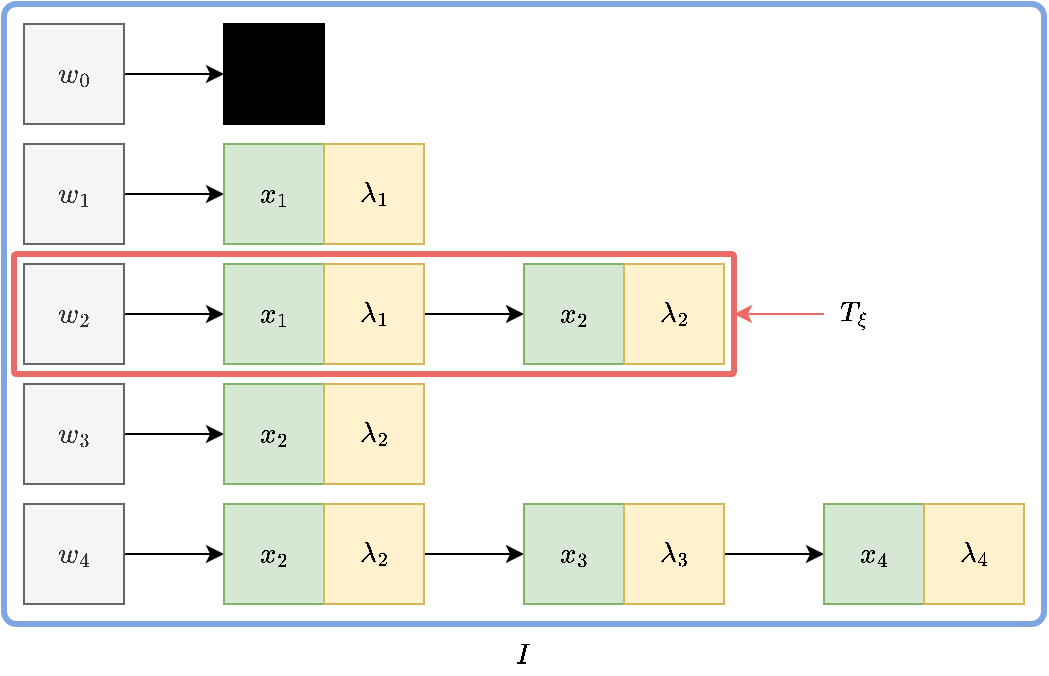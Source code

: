 <mxfile version="13.10.8" type="device"><diagram id="aeSJ24OG5-nnAgmoRx0Q" name="Page-1"><mxGraphModel dx="1148" dy="767" grid="1" gridSize="10" guides="1" tooltips="1" connect="1" arrows="1" fold="1" page="1" pageScale="1" pageWidth="850" pageHeight="1100" math="1" shadow="0"><root><mxCell id="0"/><mxCell id="1" parent="0"/><mxCell id="-epilC8N3mzQ5pso-IhS-39" value="" style="rounded=1;whiteSpace=wrap;html=1;arcSize=2;strokeWidth=3;strokeColor=#7EA6E0;" vertex="1" parent="1"><mxGeometry x="30" y="30" width="520" height="310" as="geometry"/></mxCell><mxCell id="-epilC8N3mzQ5pso-IhS-42" value="" style="edgeStyle=orthogonalEdgeStyle;rounded=0;orthogonalLoop=1;jettySize=auto;html=1;strokeColor=#EA6B66;" edge="1" parent="1" source="-epilC8N3mzQ5pso-IhS-41" target="-epilC8N3mzQ5pso-IhS-40"><mxGeometry relative="1" as="geometry"/></mxCell><mxCell id="-epilC8N3mzQ5pso-IhS-40" value="" style="rounded=1;whiteSpace=wrap;html=1;arcSize=2;strokeWidth=3;strokeColor=#EA6B66;" vertex="1" parent="1"><mxGeometry x="35" y="155" width="360" height="60" as="geometry"/></mxCell><mxCell id="-epilC8N3mzQ5pso-IhS-8" value="" style="edgeStyle=orthogonalEdgeStyle;rounded=0;orthogonalLoop=1;jettySize=auto;html=1;" edge="1" parent="1" source="-epilC8N3mzQ5pso-IhS-1" target="-epilC8N3mzQ5pso-IhS-7"><mxGeometry relative="1" as="geometry"/></mxCell><mxCell id="-epilC8N3mzQ5pso-IhS-1" value="$$ w_0 $$" style="rounded=0;whiteSpace=wrap;html=1;fillColor=#f5f5f5;strokeColor=#666666;fontColor=#333333;" vertex="1" parent="1"><mxGeometry x="40" y="40" width="50" height="50" as="geometry"/></mxCell><mxCell id="-epilC8N3mzQ5pso-IhS-18" style="edgeStyle=orthogonalEdgeStyle;rounded=0;orthogonalLoop=1;jettySize=auto;html=1;" edge="1" parent="1" source="-epilC8N3mzQ5pso-IhS-3" target="-epilC8N3mzQ5pso-IhS-17"><mxGeometry relative="1" as="geometry"/></mxCell><mxCell id="-epilC8N3mzQ5pso-IhS-3" value="$$ w_1 $$" style="rounded=0;whiteSpace=wrap;html=1;fillColor=#f5f5f5;strokeColor=#666666;fontColor=#333333;" vertex="1" parent="1"><mxGeometry x="40" y="100" width="50" height="50" as="geometry"/></mxCell><mxCell id="-epilC8N3mzQ5pso-IhS-16" style="edgeStyle=orthogonalEdgeStyle;rounded=0;orthogonalLoop=1;jettySize=auto;html=1;" edge="1" parent="1" source="-epilC8N3mzQ5pso-IhS-4" target="-epilC8N3mzQ5pso-IhS-15"><mxGeometry relative="1" as="geometry"/></mxCell><mxCell id="-epilC8N3mzQ5pso-IhS-4" value="$$ w_2 $$" style="rounded=0;whiteSpace=wrap;html=1;fillColor=#f5f5f5;strokeColor=#666666;fontColor=#333333;" vertex="1" parent="1"><mxGeometry x="40" y="160" width="50" height="50" as="geometry"/></mxCell><mxCell id="-epilC8N3mzQ5pso-IhS-20" style="edgeStyle=orthogonalEdgeStyle;rounded=0;orthogonalLoop=1;jettySize=auto;html=1;" edge="1" parent="1" source="-epilC8N3mzQ5pso-IhS-5" target="-epilC8N3mzQ5pso-IhS-19"><mxGeometry relative="1" as="geometry"/></mxCell><mxCell id="-epilC8N3mzQ5pso-IhS-5" value="$$ w_3 $$" style="rounded=0;whiteSpace=wrap;html=1;fillColor=#f5f5f5;strokeColor=#666666;fontColor=#333333;" vertex="1" parent="1"><mxGeometry x="40" y="220" width="50" height="50" as="geometry"/></mxCell><mxCell id="-epilC8N3mzQ5pso-IhS-22" style="edgeStyle=orthogonalEdgeStyle;rounded=0;orthogonalLoop=1;jettySize=auto;html=1;" edge="1" parent="1" source="-epilC8N3mzQ5pso-IhS-6" target="-epilC8N3mzQ5pso-IhS-21"><mxGeometry relative="1" as="geometry"/></mxCell><mxCell id="-epilC8N3mzQ5pso-IhS-6" value="$$ w_4 $$" style="rounded=0;whiteSpace=wrap;html=1;fillColor=#f5f5f5;strokeColor=#666666;fontColor=#333333;" vertex="1" parent="1"><mxGeometry x="40" y="280" width="50" height="50" as="geometry"/></mxCell><mxCell id="-epilC8N3mzQ5pso-IhS-7" value="$$ w_0 $$" style="rounded=0;whiteSpace=wrap;html=1;fillColor=#000000;" vertex="1" parent="1"><mxGeometry x="140" y="40" width="50" height="50" as="geometry"/></mxCell><mxCell id="-epilC8N3mzQ5pso-IhS-15" value="$$ x_1 $$" style="rounded=0;whiteSpace=wrap;html=1;fillColor=#d5e8d4;strokeColor=#82b366;" vertex="1" parent="1"><mxGeometry x="140" y="160" width="50" height="50" as="geometry"/></mxCell><mxCell id="-epilC8N3mzQ5pso-IhS-17" value="$$ x_1 $$" style="rounded=0;whiteSpace=wrap;html=1;fillColor=#d5e8d4;strokeColor=#82b366;" vertex="1" parent="1"><mxGeometry x="140" y="100" width="50" height="50" as="geometry"/></mxCell><mxCell id="-epilC8N3mzQ5pso-IhS-19" value="$$ x_2 $$" style="rounded=0;whiteSpace=wrap;html=1;fillColor=#d5e8d4;strokeColor=#82b366;" vertex="1" parent="1"><mxGeometry x="140" y="220" width="50" height="50" as="geometry"/></mxCell><mxCell id="-epilC8N3mzQ5pso-IhS-21" value="$$ x_2 $$" style="rounded=0;whiteSpace=wrap;html=1;fillColor=#d5e8d4;strokeColor=#82b366;" vertex="1" parent="1"><mxGeometry x="140" y="280" width="50" height="50" as="geometry"/></mxCell><mxCell id="-epilC8N3mzQ5pso-IhS-26" value="$$ \lambda_1 $$" style="rounded=0;whiteSpace=wrap;html=1;fillColor=#fff2cc;strokeColor=#d6b656;" vertex="1" parent="1"><mxGeometry x="190" y="100" width="50" height="50" as="geometry"/></mxCell><mxCell id="-epilC8N3mzQ5pso-IhS-31" value="" style="edgeStyle=orthogonalEdgeStyle;rounded=0;orthogonalLoop=1;jettySize=auto;html=1;" edge="1" parent="1" source="-epilC8N3mzQ5pso-IhS-27" target="-epilC8N3mzQ5pso-IhS-30"><mxGeometry relative="1" as="geometry"/></mxCell><mxCell id="-epilC8N3mzQ5pso-IhS-27" value="$$ \lambda_1 $$" style="rounded=0;whiteSpace=wrap;html=1;fillColor=#fff2cc;strokeColor=#d6b656;" vertex="1" parent="1"><mxGeometry x="190" y="160" width="50" height="50" as="geometry"/></mxCell><mxCell id="-epilC8N3mzQ5pso-IhS-28" value="$$ \lambda_2$$" style="rounded=0;whiteSpace=wrap;html=1;fillColor=#fff2cc;strokeColor=#d6b656;" vertex="1" parent="1"><mxGeometry x="190" y="220" width="50" height="50" as="geometry"/></mxCell><mxCell id="-epilC8N3mzQ5pso-IhS-34" value="" style="edgeStyle=orthogonalEdgeStyle;rounded=0;orthogonalLoop=1;jettySize=auto;html=1;" edge="1" parent="1" source="-epilC8N3mzQ5pso-IhS-29" target="-epilC8N3mzQ5pso-IhS-33"><mxGeometry relative="1" as="geometry"/></mxCell><mxCell id="-epilC8N3mzQ5pso-IhS-29" value="$$ \lambda_2$$" style="rounded=0;whiteSpace=wrap;html=1;fillColor=#fff2cc;strokeColor=#d6b656;" vertex="1" parent="1"><mxGeometry x="190" y="280" width="50" height="50" as="geometry"/></mxCell><mxCell id="-epilC8N3mzQ5pso-IhS-30" value="$$ x_2 $$" style="rounded=0;whiteSpace=wrap;html=1;fillColor=#d5e8d4;strokeColor=#82b366;" vertex="1" parent="1"><mxGeometry x="290" y="160" width="50" height="50" as="geometry"/></mxCell><mxCell id="-epilC8N3mzQ5pso-IhS-32" value="$$ \lambda_2$$" style="rounded=0;whiteSpace=wrap;html=1;fillColor=#fff2cc;strokeColor=#d6b656;" vertex="1" parent="1"><mxGeometry x="340" y="160" width="50" height="50" as="geometry"/></mxCell><mxCell id="-epilC8N3mzQ5pso-IhS-33" value="$$ x_3 $$" style="rounded=0;whiteSpace=wrap;html=1;fillColor=#d5e8d4;strokeColor=#82b366;" vertex="1" parent="1"><mxGeometry x="290" y="280" width="50" height="50" as="geometry"/></mxCell><mxCell id="-epilC8N3mzQ5pso-IhS-37" value="" style="edgeStyle=orthogonalEdgeStyle;rounded=0;orthogonalLoop=1;jettySize=auto;html=1;" edge="1" parent="1" source="-epilC8N3mzQ5pso-IhS-35" target="-epilC8N3mzQ5pso-IhS-36"><mxGeometry relative="1" as="geometry"/></mxCell><mxCell id="-epilC8N3mzQ5pso-IhS-35" value="$$ \lambda_3$$" style="rounded=0;whiteSpace=wrap;html=1;fillColor=#fff2cc;strokeColor=#d6b656;" vertex="1" parent="1"><mxGeometry x="340" y="280" width="50" height="50" as="geometry"/></mxCell><mxCell id="-epilC8N3mzQ5pso-IhS-36" value="$$ x_4 $$" style="rounded=0;whiteSpace=wrap;html=1;fillColor=#d5e8d4;strokeColor=#82b366;" vertex="1" parent="1"><mxGeometry x="440" y="280" width="50" height="50" as="geometry"/></mxCell><mxCell id="-epilC8N3mzQ5pso-IhS-38" value="$$ \lambda_4$$" style="rounded=0;whiteSpace=wrap;html=1;fillColor=#fff2cc;strokeColor=#d6b656;" vertex="1" parent="1"><mxGeometry x="490" y="280" width="50" height="50" as="geometry"/></mxCell><mxCell id="-epilC8N3mzQ5pso-IhS-41" value="$$ T_\xi $$" style="whiteSpace=wrap;html=1;rounded=1;strokeWidth=3;arcSize=2;strokeColor=none;" vertex="1" parent="1"><mxGeometry x="440" y="170" width="30" height="30" as="geometry"/></mxCell><mxCell id="-epilC8N3mzQ5pso-IhS-43" value="$$I$$" style="rounded=1;whiteSpace=wrap;html=1;arcSize=2;strokeWidth=3;strokeColor=none;" vertex="1" parent="1"><mxGeometry x="270" y="345" width="40" height="20" as="geometry"/></mxCell></root></mxGraphModel></diagram></mxfile>